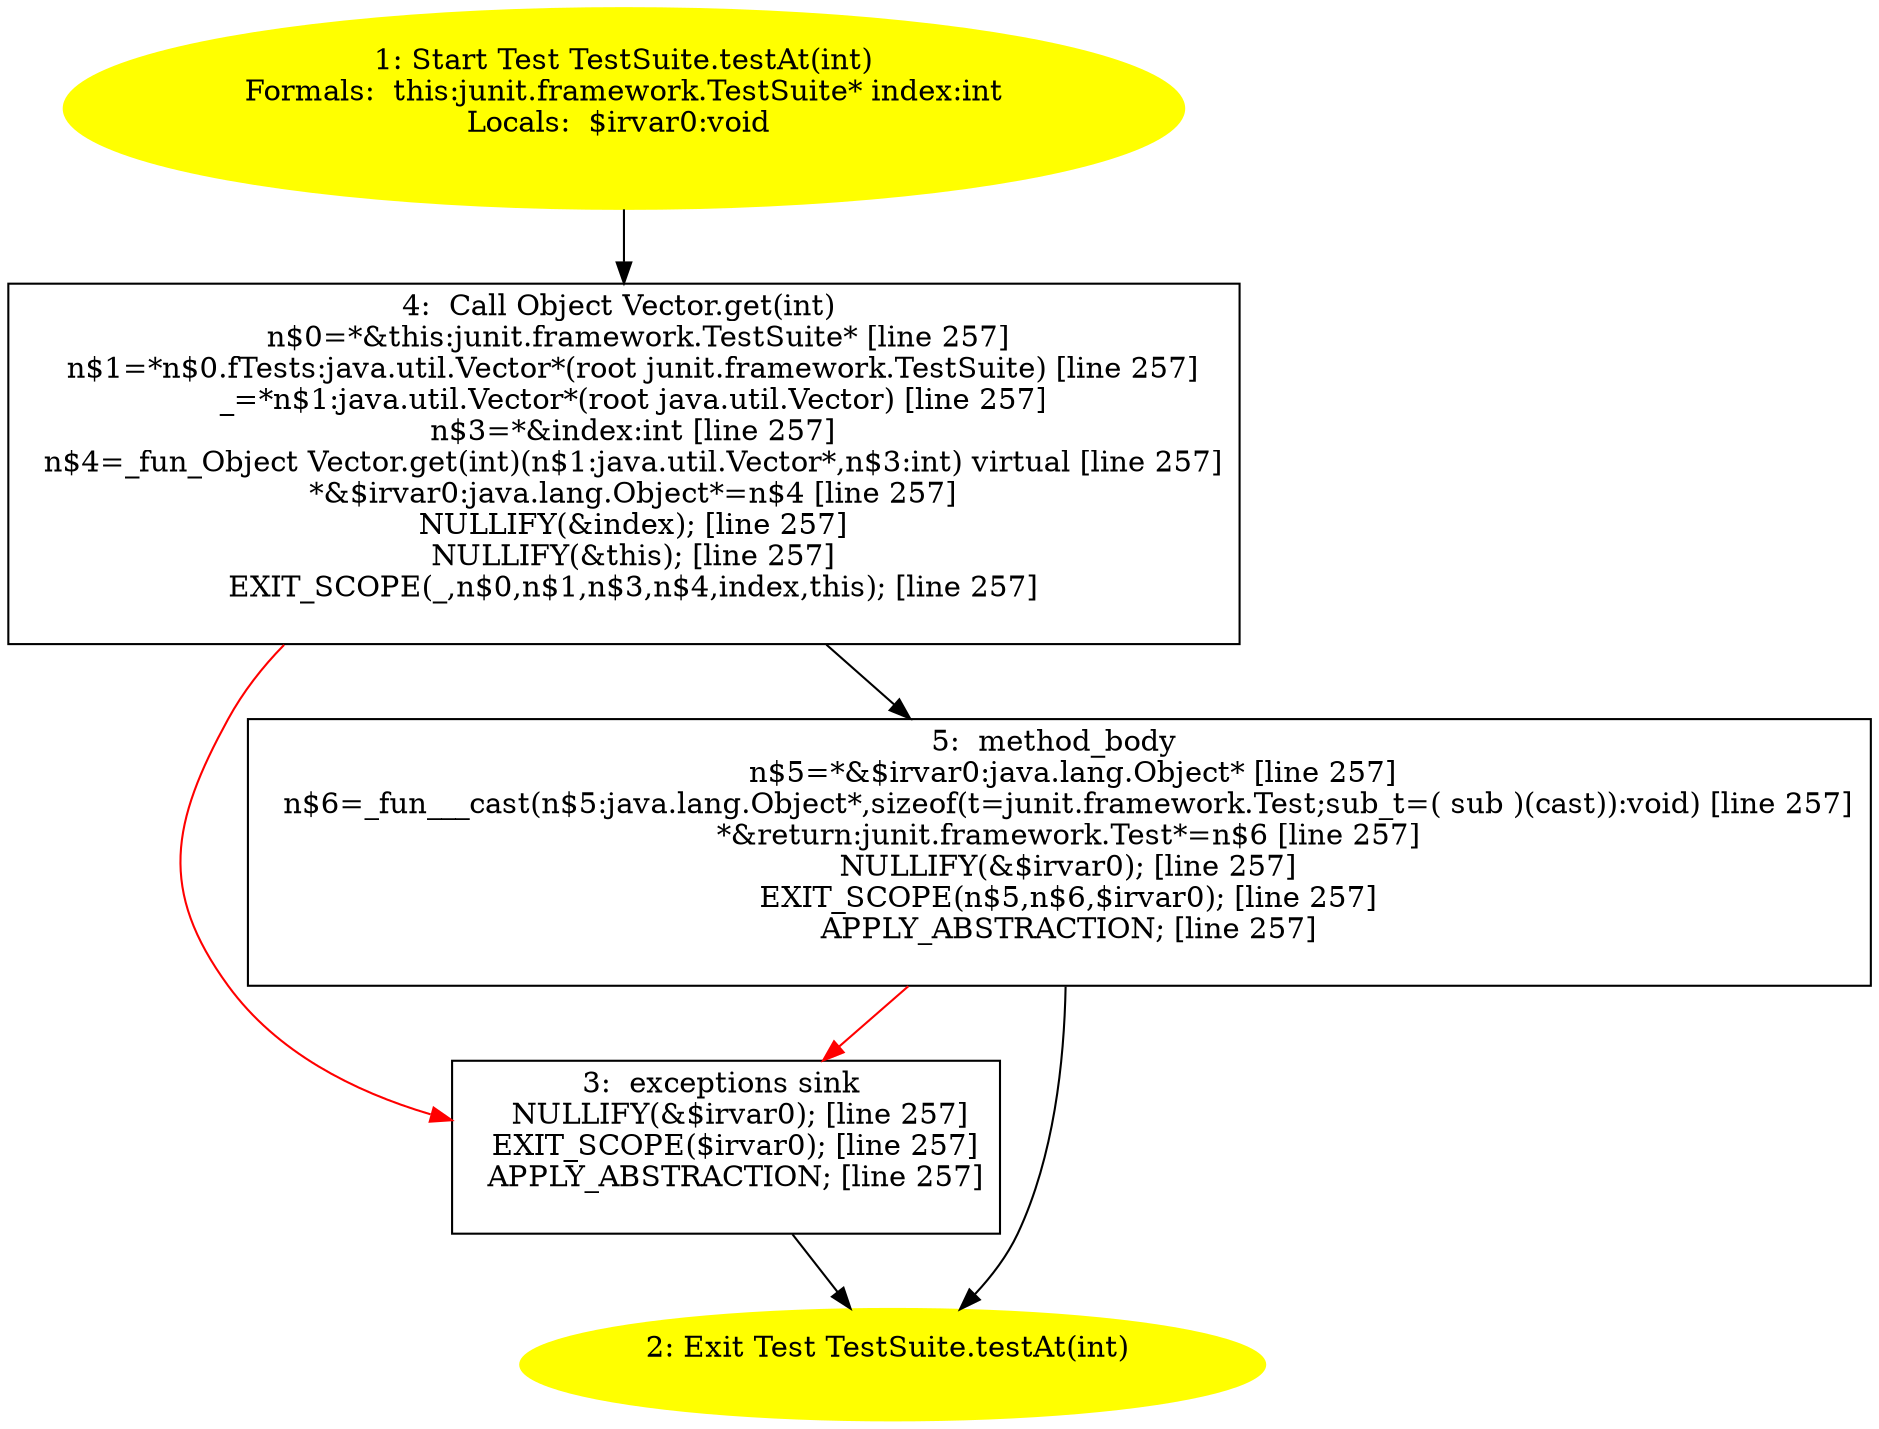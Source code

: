 /* @generated */
digraph cfg {
"junit.framework.TestSuite.testAt(int):junit.framework.Test.f49137d0943d9c5e450e8310d0656cfd_1" [label="1: Start Test TestSuite.testAt(int)\nFormals:  this:junit.framework.TestSuite* index:int\nLocals:  $irvar0:void \n  " color=yellow style=filled]
	

	 "junit.framework.TestSuite.testAt(int):junit.framework.Test.f49137d0943d9c5e450e8310d0656cfd_1" -> "junit.framework.TestSuite.testAt(int):junit.framework.Test.f49137d0943d9c5e450e8310d0656cfd_4" ;
"junit.framework.TestSuite.testAt(int):junit.framework.Test.f49137d0943d9c5e450e8310d0656cfd_2" [label="2: Exit Test TestSuite.testAt(int) \n  " color=yellow style=filled]
	

"junit.framework.TestSuite.testAt(int):junit.framework.Test.f49137d0943d9c5e450e8310d0656cfd_3" [label="3:  exceptions sink \n   NULLIFY(&$irvar0); [line 257]\n  EXIT_SCOPE($irvar0); [line 257]\n  APPLY_ABSTRACTION; [line 257]\n " shape="box"]
	

	 "junit.framework.TestSuite.testAt(int):junit.framework.Test.f49137d0943d9c5e450e8310d0656cfd_3" -> "junit.framework.TestSuite.testAt(int):junit.framework.Test.f49137d0943d9c5e450e8310d0656cfd_2" ;
"junit.framework.TestSuite.testAt(int):junit.framework.Test.f49137d0943d9c5e450e8310d0656cfd_4" [label="4:  Call Object Vector.get(int) \n   n$0=*&this:junit.framework.TestSuite* [line 257]\n  n$1=*n$0.fTests:java.util.Vector*(root junit.framework.TestSuite) [line 257]\n  _=*n$1:java.util.Vector*(root java.util.Vector) [line 257]\n  n$3=*&index:int [line 257]\n  n$4=_fun_Object Vector.get(int)(n$1:java.util.Vector*,n$3:int) virtual [line 257]\n  *&$irvar0:java.lang.Object*=n$4 [line 257]\n  NULLIFY(&index); [line 257]\n  NULLIFY(&this); [line 257]\n  EXIT_SCOPE(_,n$0,n$1,n$3,n$4,index,this); [line 257]\n " shape="box"]
	

	 "junit.framework.TestSuite.testAt(int):junit.framework.Test.f49137d0943d9c5e450e8310d0656cfd_4" -> "junit.framework.TestSuite.testAt(int):junit.framework.Test.f49137d0943d9c5e450e8310d0656cfd_5" ;
	 "junit.framework.TestSuite.testAt(int):junit.framework.Test.f49137d0943d9c5e450e8310d0656cfd_4" -> "junit.framework.TestSuite.testAt(int):junit.framework.Test.f49137d0943d9c5e450e8310d0656cfd_3" [color="red" ];
"junit.framework.TestSuite.testAt(int):junit.framework.Test.f49137d0943d9c5e450e8310d0656cfd_5" [label="5:  method_body \n   n$5=*&$irvar0:java.lang.Object* [line 257]\n  n$6=_fun___cast(n$5:java.lang.Object*,sizeof(t=junit.framework.Test;sub_t=( sub )(cast)):void) [line 257]\n  *&return:junit.framework.Test*=n$6 [line 257]\n  NULLIFY(&$irvar0); [line 257]\n  EXIT_SCOPE(n$5,n$6,$irvar0); [line 257]\n  APPLY_ABSTRACTION; [line 257]\n " shape="box"]
	

	 "junit.framework.TestSuite.testAt(int):junit.framework.Test.f49137d0943d9c5e450e8310d0656cfd_5" -> "junit.framework.TestSuite.testAt(int):junit.framework.Test.f49137d0943d9c5e450e8310d0656cfd_2" ;
	 "junit.framework.TestSuite.testAt(int):junit.framework.Test.f49137d0943d9c5e450e8310d0656cfd_5" -> "junit.framework.TestSuite.testAt(int):junit.framework.Test.f49137d0943d9c5e450e8310d0656cfd_3" [color="red" ];
}
